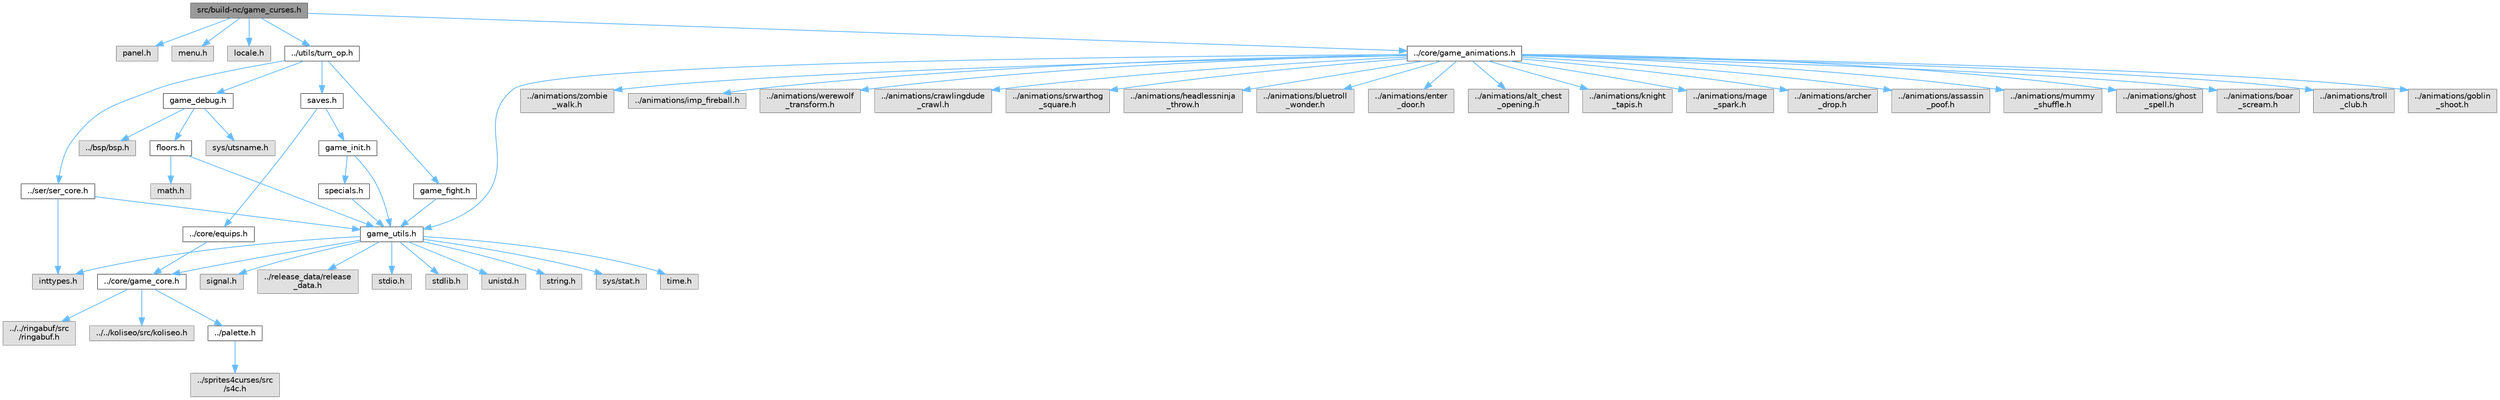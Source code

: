 digraph "src/build-nc/game_curses.h"
{
 // LATEX_PDF_SIZE
  bgcolor="transparent";
  edge [fontname=Helvetica,fontsize=10,labelfontname=Helvetica,labelfontsize=10];
  node [fontname=Helvetica,fontsize=10,shape=box,height=0.2,width=0.4];
  Node1 [id="Node000001",label="src/build-nc/game_curses.h",height=0.2,width=0.4,color="gray40", fillcolor="grey60", style="filled", fontcolor="black",tooltip=" "];
  Node1 -> Node2 [id="edge1_Node000001_Node000002",color="steelblue1",style="solid",tooltip=" "];
  Node2 [id="Node000002",label="panel.h",height=0.2,width=0.4,color="grey60", fillcolor="#E0E0E0", style="filled",tooltip=" "];
  Node1 -> Node3 [id="edge2_Node000001_Node000003",color="steelblue1",style="solid",tooltip=" "];
  Node3 [id="Node000003",label="menu.h",height=0.2,width=0.4,color="grey60", fillcolor="#E0E0E0", style="filled",tooltip=" "];
  Node1 -> Node4 [id="edge3_Node000001_Node000004",color="steelblue1",style="solid",tooltip=" "];
  Node4 [id="Node000004",label="locale.h",height=0.2,width=0.4,color="grey60", fillcolor="#E0E0E0", style="filled",tooltip=" "];
  Node1 -> Node5 [id="edge4_Node000001_Node000005",color="steelblue1",style="solid",tooltip=" "];
  Node5 [id="Node000005",label="../utils/turn_op.h",height=0.2,width=0.4,color="grey40", fillcolor="white", style="filled",URL="$turn__op_8h.html",tooltip=" "];
  Node5 -> Node6 [id="edge5_Node000005_Node000006",color="steelblue1",style="solid",tooltip=" "];
  Node6 [id="Node000006",label="game_debug.h",height=0.2,width=0.4,color="grey40", fillcolor="white", style="filled",URL="$game__debug_8h.html",tooltip=" "];
  Node6 -> Node7 [id="edge6_Node000006_Node000007",color="steelblue1",style="solid",tooltip=" "];
  Node7 [id="Node000007",label="floors.h",height=0.2,width=0.4,color="grey40", fillcolor="white", style="filled",URL="$floors_8h.html",tooltip=" "];
  Node7 -> Node8 [id="edge7_Node000007_Node000008",color="steelblue1",style="solid",tooltip=" "];
  Node8 [id="Node000008",label="math.h",height=0.2,width=0.4,color="grey60", fillcolor="#E0E0E0", style="filled",tooltip=" "];
  Node7 -> Node9 [id="edge8_Node000007_Node000009",color="steelblue1",style="solid",tooltip=" "];
  Node9 [id="Node000009",label="game_utils.h",height=0.2,width=0.4,color="grey40", fillcolor="white", style="filled",URL="$game__utils_8h.html",tooltip=" "];
  Node9 -> Node10 [id="edge9_Node000009_Node000010",color="steelblue1",style="solid",tooltip=" "];
  Node10 [id="Node000010",label="stdio.h",height=0.2,width=0.4,color="grey60", fillcolor="#E0E0E0", style="filled",tooltip=" "];
  Node9 -> Node11 [id="edge10_Node000009_Node000011",color="steelblue1",style="solid",tooltip=" "];
  Node11 [id="Node000011",label="stdlib.h",height=0.2,width=0.4,color="grey60", fillcolor="#E0E0E0", style="filled",tooltip=" "];
  Node9 -> Node12 [id="edge11_Node000009_Node000012",color="steelblue1",style="solid",tooltip=" "];
  Node12 [id="Node000012",label="unistd.h",height=0.2,width=0.4,color="grey60", fillcolor="#E0E0E0", style="filled",tooltip=" "];
  Node9 -> Node13 [id="edge12_Node000009_Node000013",color="steelblue1",style="solid",tooltip=" "];
  Node13 [id="Node000013",label="string.h",height=0.2,width=0.4,color="grey60", fillcolor="#E0E0E0", style="filled",tooltip=" "];
  Node9 -> Node14 [id="edge13_Node000009_Node000014",color="steelblue1",style="solid",tooltip=" "];
  Node14 [id="Node000014",label="sys/stat.h",height=0.2,width=0.4,color="grey60", fillcolor="#E0E0E0", style="filled",tooltip=" "];
  Node9 -> Node15 [id="edge14_Node000009_Node000015",color="steelblue1",style="solid",tooltip=" "];
  Node15 [id="Node000015",label="time.h",height=0.2,width=0.4,color="grey60", fillcolor="#E0E0E0", style="filled",tooltip=" "];
  Node9 -> Node16 [id="edge15_Node000009_Node000016",color="steelblue1",style="solid",tooltip=" "];
  Node16 [id="Node000016",label="inttypes.h",height=0.2,width=0.4,color="grey60", fillcolor="#E0E0E0", style="filled",tooltip=" "];
  Node9 -> Node17 [id="edge16_Node000009_Node000017",color="steelblue1",style="solid",tooltip=" "];
  Node17 [id="Node000017",label="signal.h",height=0.2,width=0.4,color="grey60", fillcolor="#E0E0E0", style="filled",tooltip=" "];
  Node9 -> Node18 [id="edge17_Node000009_Node000018",color="steelblue1",style="solid",tooltip=" "];
  Node18 [id="Node000018",label="../core/game_core.h",height=0.2,width=0.4,color="grey40", fillcolor="white", style="filled",URL="$game__core_8h.html",tooltip=" "];
  Node18 -> Node19 [id="edge18_Node000018_Node000019",color="steelblue1",style="solid",tooltip=" "];
  Node19 [id="Node000019",label="../../ringabuf/src\l/ringabuf.h",height=0.2,width=0.4,color="grey60", fillcolor="#E0E0E0", style="filled",tooltip=" "];
  Node18 -> Node20 [id="edge19_Node000018_Node000020",color="steelblue1",style="solid",tooltip=" "];
  Node20 [id="Node000020",label="../../koliseo/src/koliseo.h",height=0.2,width=0.4,color="grey60", fillcolor="#E0E0E0", style="filled",tooltip=" "];
  Node18 -> Node21 [id="edge20_Node000018_Node000021",color="steelblue1",style="solid",tooltip=" "];
  Node21 [id="Node000021",label="../palette.h",height=0.2,width=0.4,color="grey40", fillcolor="white", style="filled",URL="$palette_8h.html",tooltip=" "];
  Node21 -> Node22 [id="edge21_Node000021_Node000022",color="steelblue1",style="solid",tooltip=" "];
  Node22 [id="Node000022",label="../sprites4curses/src\l/s4c.h",height=0.2,width=0.4,color="grey60", fillcolor="#E0E0E0", style="filled",tooltip=" "];
  Node9 -> Node23 [id="edge22_Node000009_Node000023",color="steelblue1",style="solid",tooltip=" "];
  Node23 [id="Node000023",label="../release_data/release\l_data.h",height=0.2,width=0.4,color="grey60", fillcolor="#E0E0E0", style="filled",tooltip=" "];
  Node6 -> Node24 [id="edge23_Node000006_Node000024",color="steelblue1",style="solid",tooltip=" "];
  Node24 [id="Node000024",label="../bsp/bsp.h",height=0.2,width=0.4,color="grey60", fillcolor="#E0E0E0", style="filled",tooltip=" "];
  Node6 -> Node25 [id="edge24_Node000006_Node000025",color="steelblue1",style="solid",tooltip=" "];
  Node25 [id="Node000025",label="sys/utsname.h",height=0.2,width=0.4,color="grey60", fillcolor="#E0E0E0", style="filled",tooltip=" "];
  Node5 -> Node26 [id="edge25_Node000005_Node000026",color="steelblue1",style="solid",tooltip=" "];
  Node26 [id="Node000026",label="game_fight.h",height=0.2,width=0.4,color="grey40", fillcolor="white", style="filled",URL="$game__fight_8h.html",tooltip=" "];
  Node26 -> Node9 [id="edge26_Node000026_Node000009",color="steelblue1",style="solid",tooltip=" "];
  Node5 -> Node27 [id="edge27_Node000005_Node000027",color="steelblue1",style="solid",tooltip=" "];
  Node27 [id="Node000027",label="saves.h",height=0.2,width=0.4,color="grey40", fillcolor="white", style="filled",URL="$saves_8h.html",tooltip=" "];
  Node27 -> Node28 [id="edge28_Node000027_Node000028",color="steelblue1",style="solid",tooltip=" "];
  Node28 [id="Node000028",label="../core/equips.h",height=0.2,width=0.4,color="grey40", fillcolor="white", style="filled",URL="$equips_8h.html",tooltip=" "];
  Node28 -> Node18 [id="edge29_Node000028_Node000018",color="steelblue1",style="solid",tooltip=" "];
  Node27 -> Node29 [id="edge30_Node000027_Node000029",color="steelblue1",style="solid",tooltip=" "];
  Node29 [id="Node000029",label="game_init.h",height=0.2,width=0.4,color="grey40", fillcolor="white", style="filled",URL="$game__init_8h.html",tooltip=" "];
  Node29 -> Node9 [id="edge31_Node000029_Node000009",color="steelblue1",style="solid",tooltip=" "];
  Node29 -> Node30 [id="edge32_Node000029_Node000030",color="steelblue1",style="solid",tooltip=" "];
  Node30 [id="Node000030",label="specials.h",height=0.2,width=0.4,color="grey40", fillcolor="white", style="filled",URL="$specials_8h.html",tooltip=" "];
  Node30 -> Node9 [id="edge33_Node000030_Node000009",color="steelblue1",style="solid",tooltip=" "];
  Node5 -> Node31 [id="edge34_Node000005_Node000031",color="steelblue1",style="solid",tooltip=" "];
  Node31 [id="Node000031",label="../ser/ser_core.h",height=0.2,width=0.4,color="grey40", fillcolor="white", style="filled",URL="$ser__core_8h.html",tooltip=" "];
  Node31 -> Node16 [id="edge35_Node000031_Node000016",color="steelblue1",style="solid",tooltip=" "];
  Node31 -> Node9 [id="edge36_Node000031_Node000009",color="steelblue1",style="solid",tooltip=" "];
  Node1 -> Node32 [id="edge37_Node000001_Node000032",color="steelblue1",style="solid",tooltip=" "];
  Node32 [id="Node000032",label="../core/game_animations.h",height=0.2,width=0.4,color="grey40", fillcolor="white", style="filled",URL="$game__animations_8h.html",tooltip=" "];
  Node32 -> Node33 [id="edge38_Node000032_Node000033",color="steelblue1",style="solid",tooltip=" "];
  Node33 [id="Node000033",label="../animations/knight\l_tapis.h",height=0.2,width=0.4,color="grey60", fillcolor="#E0E0E0", style="filled",tooltip=" "];
  Node32 -> Node34 [id="edge39_Node000032_Node000034",color="steelblue1",style="solid",tooltip=" "];
  Node34 [id="Node000034",label="../animations/mage\l_spark.h",height=0.2,width=0.4,color="grey60", fillcolor="#E0E0E0", style="filled",tooltip=" "];
  Node32 -> Node35 [id="edge40_Node000032_Node000035",color="steelblue1",style="solid",tooltip=" "];
  Node35 [id="Node000035",label="../animations/archer\l_drop.h",height=0.2,width=0.4,color="grey60", fillcolor="#E0E0E0", style="filled",tooltip=" "];
  Node32 -> Node36 [id="edge41_Node000032_Node000036",color="steelblue1",style="solid",tooltip=" "];
  Node36 [id="Node000036",label="../animations/assassin\l_poof.h",height=0.2,width=0.4,color="grey60", fillcolor="#E0E0E0", style="filled",tooltip=" "];
  Node32 -> Node37 [id="edge42_Node000032_Node000037",color="steelblue1",style="solid",tooltip=" "];
  Node37 [id="Node000037",label="../animations/mummy\l_shuffle.h",height=0.2,width=0.4,color="grey60", fillcolor="#E0E0E0", style="filled",tooltip=" "];
  Node32 -> Node38 [id="edge43_Node000032_Node000038",color="steelblue1",style="solid",tooltip=" "];
  Node38 [id="Node000038",label="../animations/ghost\l_spell.h",height=0.2,width=0.4,color="grey60", fillcolor="#E0E0E0", style="filled",tooltip=" "];
  Node32 -> Node39 [id="edge44_Node000032_Node000039",color="steelblue1",style="solid",tooltip=" "];
  Node39 [id="Node000039",label="../animations/boar\l_scream.h",height=0.2,width=0.4,color="grey60", fillcolor="#E0E0E0", style="filled",tooltip=" "];
  Node32 -> Node40 [id="edge45_Node000032_Node000040",color="steelblue1",style="solid",tooltip=" "];
  Node40 [id="Node000040",label="../animations/troll\l_club.h",height=0.2,width=0.4,color="grey60", fillcolor="#E0E0E0", style="filled",tooltip=" "];
  Node32 -> Node41 [id="edge46_Node000032_Node000041",color="steelblue1",style="solid",tooltip=" "];
  Node41 [id="Node000041",label="../animations/goblin\l_shoot.h",height=0.2,width=0.4,color="grey60", fillcolor="#E0E0E0", style="filled",tooltip=" "];
  Node32 -> Node42 [id="edge47_Node000032_Node000042",color="steelblue1",style="solid",tooltip=" "];
  Node42 [id="Node000042",label="../animations/zombie\l_walk.h",height=0.2,width=0.4,color="grey60", fillcolor="#E0E0E0", style="filled",tooltip=" "];
  Node32 -> Node43 [id="edge48_Node000032_Node000043",color="steelblue1",style="solid",tooltip=" "];
  Node43 [id="Node000043",label="../animations/imp_fireball.h",height=0.2,width=0.4,color="grey60", fillcolor="#E0E0E0", style="filled",tooltip=" "];
  Node32 -> Node44 [id="edge49_Node000032_Node000044",color="steelblue1",style="solid",tooltip=" "];
  Node44 [id="Node000044",label="../animations/werewolf\l_transform.h",height=0.2,width=0.4,color="grey60", fillcolor="#E0E0E0", style="filled",tooltip=" "];
  Node32 -> Node45 [id="edge50_Node000032_Node000045",color="steelblue1",style="solid",tooltip=" "];
  Node45 [id="Node000045",label="../animations/crawlingdude\l_crawl.h",height=0.2,width=0.4,color="grey60", fillcolor="#E0E0E0", style="filled",tooltip=" "];
  Node32 -> Node46 [id="edge51_Node000032_Node000046",color="steelblue1",style="solid",tooltip=" "];
  Node46 [id="Node000046",label="../animations/srwarthog\l_square.h",height=0.2,width=0.4,color="grey60", fillcolor="#E0E0E0", style="filled",tooltip=" "];
  Node32 -> Node47 [id="edge52_Node000032_Node000047",color="steelblue1",style="solid",tooltip=" "];
  Node47 [id="Node000047",label="../animations/headlessninja\l_throw.h",height=0.2,width=0.4,color="grey60", fillcolor="#E0E0E0", style="filled",tooltip=" "];
  Node32 -> Node48 [id="edge53_Node000032_Node000048",color="steelblue1",style="solid",tooltip=" "];
  Node48 [id="Node000048",label="../animations/bluetroll\l_wonder.h",height=0.2,width=0.4,color="grey60", fillcolor="#E0E0E0", style="filled",tooltip=" "];
  Node32 -> Node49 [id="edge54_Node000032_Node000049",color="steelblue1",style="solid",tooltip=" "];
  Node49 [id="Node000049",label="../animations/enter\l_door.h",height=0.2,width=0.4,color="grey60", fillcolor="#E0E0E0", style="filled",tooltip=" "];
  Node32 -> Node50 [id="edge55_Node000032_Node000050",color="steelblue1",style="solid",tooltip=" "];
  Node50 [id="Node000050",label="../animations/alt_chest\l_opening.h",height=0.2,width=0.4,color="grey60", fillcolor="#E0E0E0", style="filled",tooltip=" "];
  Node32 -> Node9 [id="edge56_Node000032_Node000009",color="steelblue1",style="solid",tooltip=" "];
}
